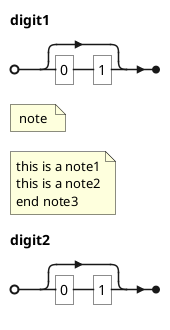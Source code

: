 {
  "sha1": "k2g670uc33e7gcelpvo5rmfyw4sq08x",
  "insertion": {
    "when": "2024-06-03T18:59:32.523Z",
    "url": "https://forum.plantuml.net/16694/ebnf-add-notes",
    "user": "plantuml@gmail.com"
  }
}
@startebnf
digit1 = ["0", "1"];

(* note *)

(* this is a note1
this is a note2
end note3 *)

digit2 = ["0", "1"];


@endebnf
